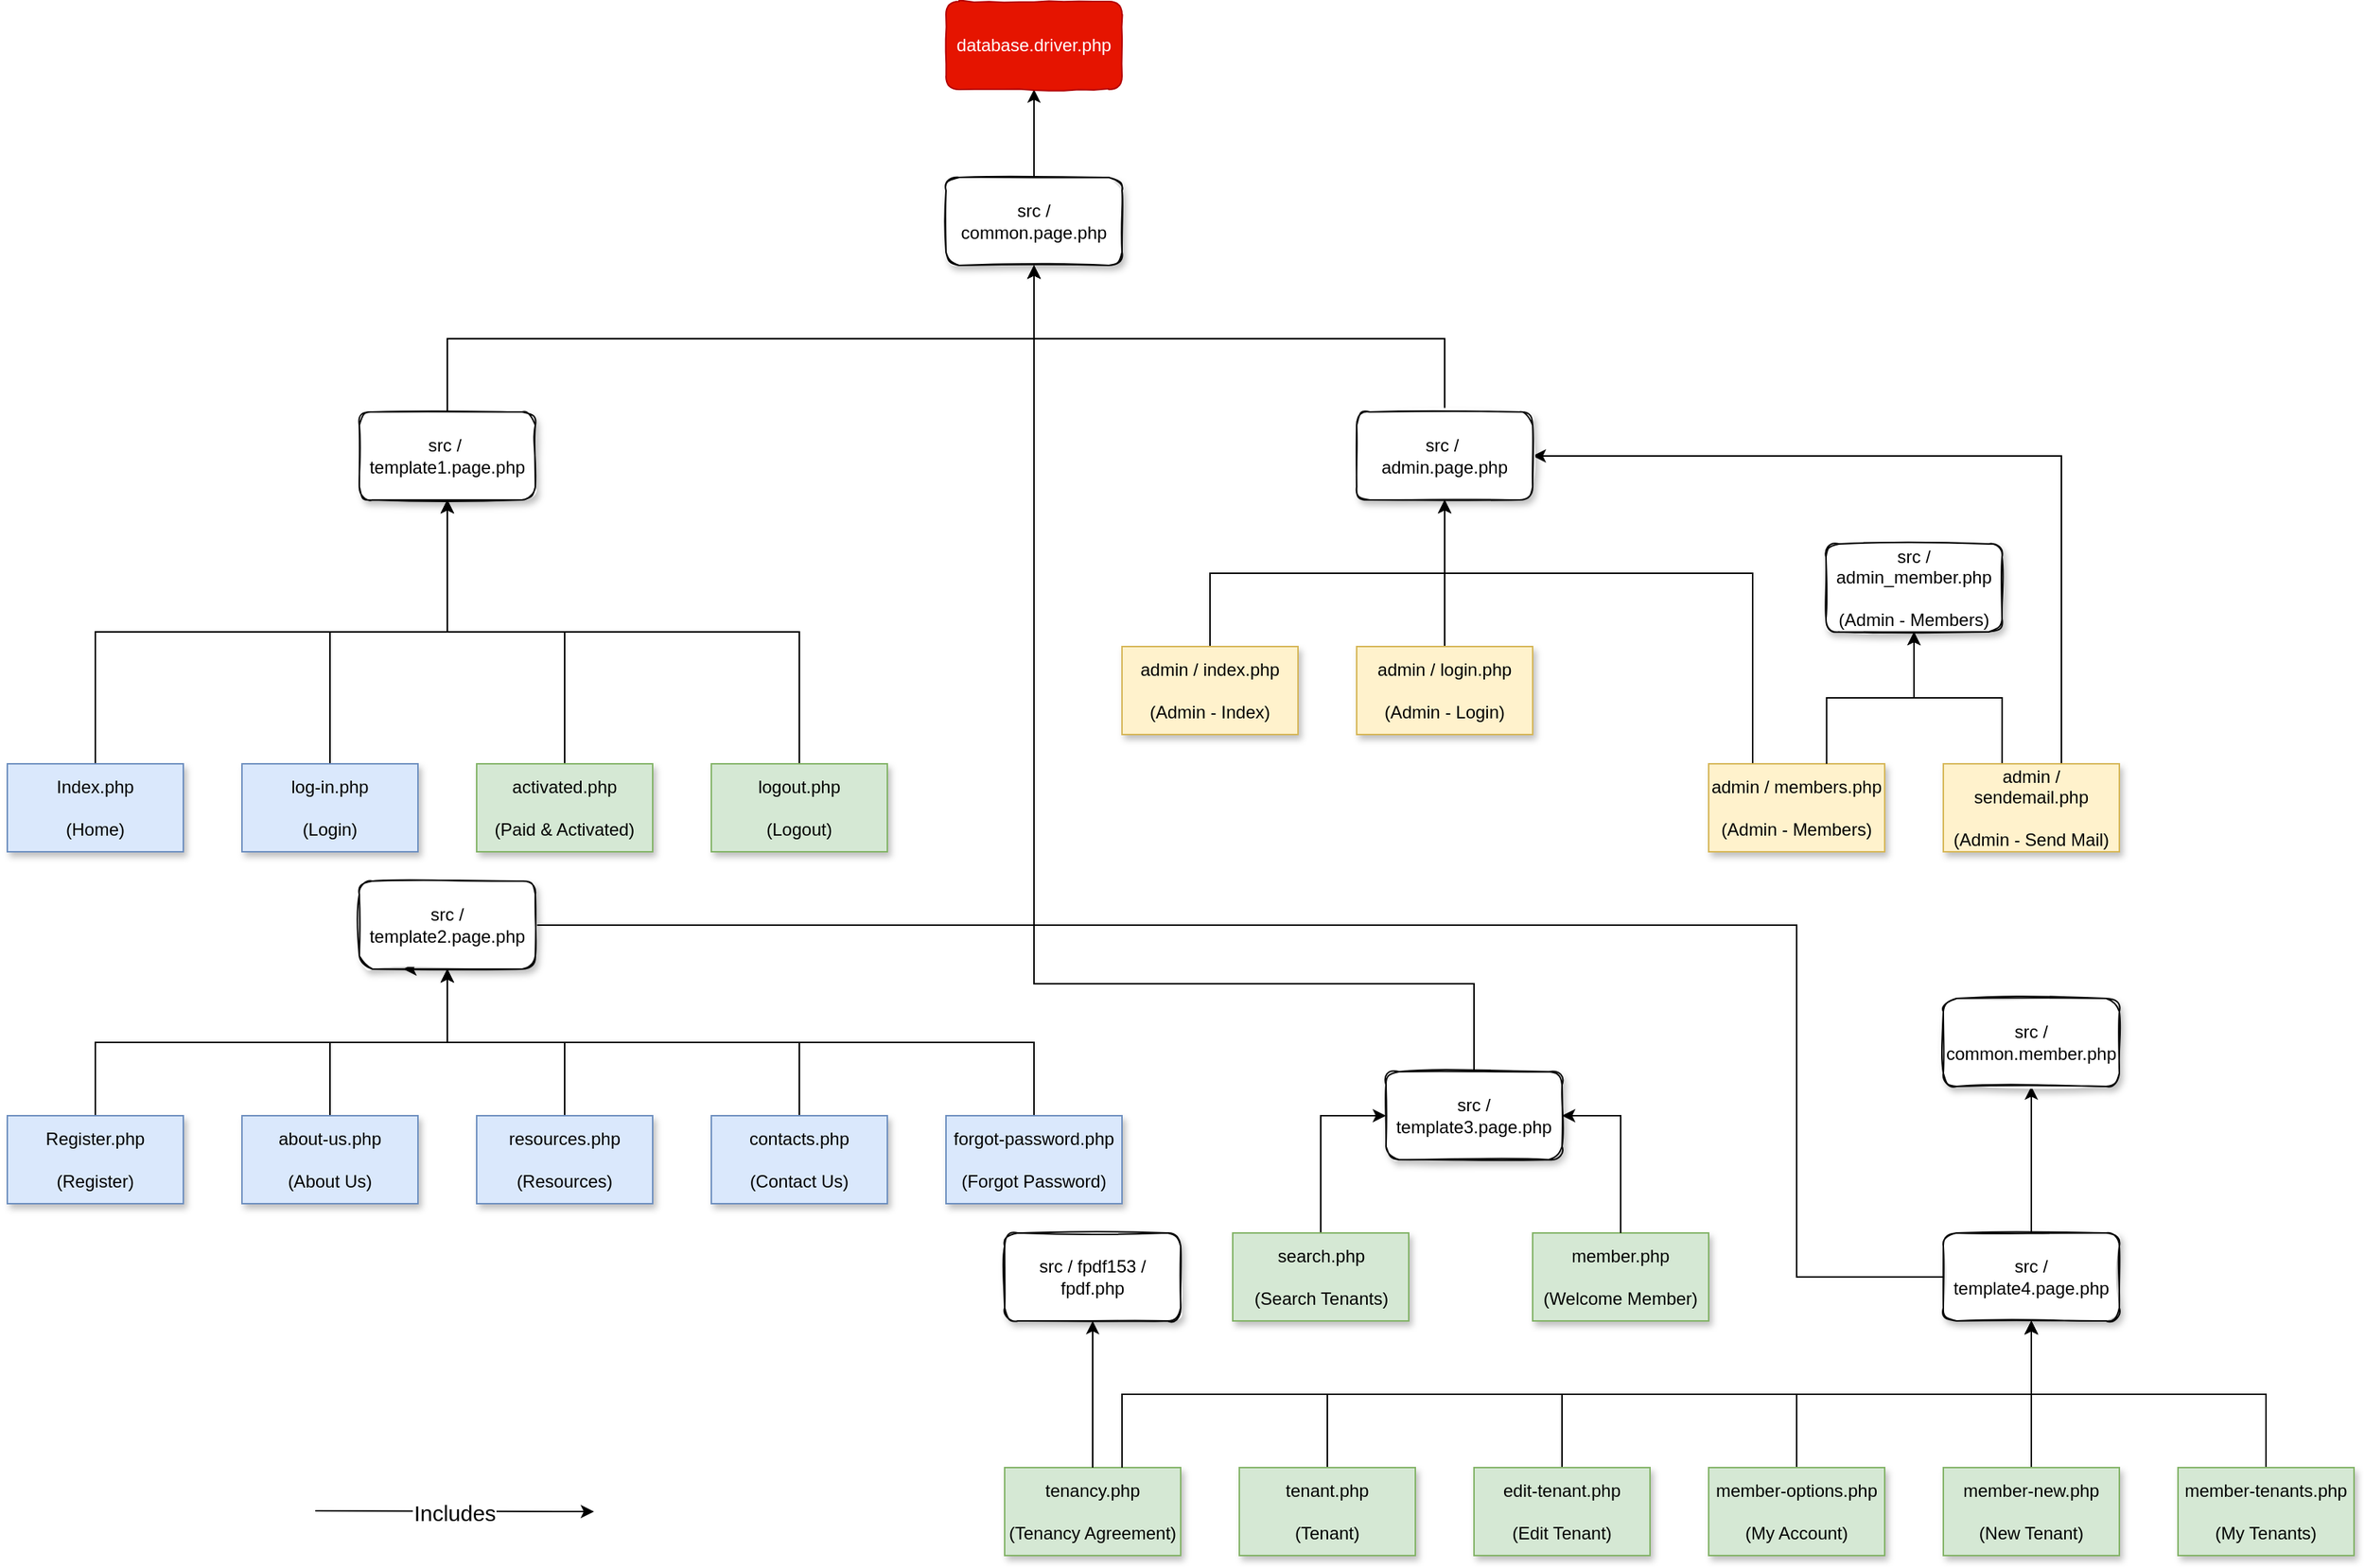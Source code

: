 <mxfile version="18.0.2" type="device"><diagram id="2c0d36ab-eaac-3732-788b-9136903baeff" name="Page-1"><mxGraphModel dx="2062" dy="1059" grid="1" gridSize="10" guides="1" tooltips="1" connect="1" arrows="1" fold="1" page="1" pageScale="1.5" pageWidth="1169" pageHeight="827" background="#ffffff" math="0" shadow="0"><root><mxCell id="0"/><mxCell id="1" parent="0"/><mxCell id="BB_GmPYcsmmehN2B-Y1e-27" style="edgeStyle=orthogonalEdgeStyle;rounded=0;orthogonalLoop=1;jettySize=auto;html=1;exitX=0.5;exitY=0;exitDx=0;exitDy=0;entryX=0.5;entryY=1;entryDx=0;entryDy=0;fontSize=15;fontColor=default;" edge="1" parent="1" source="kFKsrrNkvUvOqAxs5tOs-123" target="kFKsrrNkvUvOqAxs5tOs-124"><mxGeometry relative="1" as="geometry"/></mxCell><mxCell id="kFKsrrNkvUvOqAxs5tOs-123" value="Index.php&lt;br&gt;&lt;br&gt;(Home)&lt;br&gt;" style="rounded=0;whiteSpace=wrap;html=1;fillColor=#dae8fc;strokeColor=#6c8ebf;shadow=1;" parent="1" vertex="1"><mxGeometry x="80" y="610" width="120" height="60" as="geometry"/></mxCell><mxCell id="BB_GmPYcsmmehN2B-Y1e-29" style="edgeStyle=orthogonalEdgeStyle;rounded=0;orthogonalLoop=1;jettySize=auto;html=1;exitX=0.5;exitY=0;exitDx=0;exitDy=0;entryX=0.5;entryY=1;entryDx=0;entryDy=0;fontSize=15;fontColor=default;" edge="1" parent="1" source="kFKsrrNkvUvOqAxs5tOs-124" target="kFKsrrNkvUvOqAxs5tOs-127"><mxGeometry relative="1" as="geometry"/></mxCell><mxCell id="kFKsrrNkvUvOqAxs5tOs-124" value="src /&amp;nbsp;&lt;br&gt;template1.page.php" style="rounded=1;whiteSpace=wrap;html=1;glass=0;comic=1;shadow=1;sketch=1;" parent="1" vertex="1"><mxGeometry x="320" y="370" width="120" height="60" as="geometry"/></mxCell><mxCell id="kFKsrrNkvUvOqAxs5tOs-150" style="edgeStyle=orthogonalEdgeStyle;rounded=0;orthogonalLoop=1;jettySize=auto;html=1;entryX=0.5;entryY=1;entryDx=0;entryDy=0;" parent="1" source="kFKsrrNkvUvOqAxs5tOs-148" target="kFKsrrNkvUvOqAxs5tOs-127" edge="1"><mxGeometry relative="1" as="geometry"><Array as="points"><mxPoint x="1080" y="760"/><mxPoint x="780" y="760"/></Array></mxGeometry></mxCell><mxCell id="kFKsrrNkvUvOqAxs5tOs-187" style="edgeStyle=orthogonalEdgeStyle;rounded=0;orthogonalLoop=1;jettySize=auto;html=1;exitX=1;exitY=0.5;exitDx=0;exitDy=0;entryX=0.5;entryY=1;entryDx=0;entryDy=0;" parent="1" source="kFKsrrNkvUvOqAxs5tOs-134" target="kFKsrrNkvUvOqAxs5tOs-127" edge="1"><mxGeometry relative="1" as="geometry"/></mxCell><mxCell id="wt0-tdTWDJQxubww7TZ8-12" style="edgeStyle=orthogonalEdgeStyle;rounded=0;orthogonalLoop=1;jettySize=auto;html=1;exitX=0;exitY=0.5;exitDx=0;exitDy=0;entryX=0.5;entryY=1;entryDx=0;entryDy=0;" parent="1" source="kFKsrrNkvUvOqAxs5tOs-155" target="kFKsrrNkvUvOqAxs5tOs-127" edge="1"><mxGeometry relative="1" as="geometry"><Array as="points"><mxPoint x="1300" y="960"/><mxPoint x="1300" y="720"/><mxPoint x="780" y="720"/></Array><mxPoint x="1300" y="960" as="sourcePoint"/></mxGeometry></mxCell><mxCell id="kFKsrrNkvUvOqAxs5tOs-127" value="&lt;span&gt;src&lt;/span&gt;&lt;span&gt; / &lt;/span&gt;&lt;span&gt;common.page.php&lt;/span&gt;" style="rounded=1;whiteSpace=wrap;html=1;shadow=1;comic=1;glass=0;sketch=1;" parent="1" vertex="1"><mxGeometry x="720" y="210" width="120" height="60" as="geometry"/></mxCell><mxCell id="kFKsrrNkvUvOqAxs5tOs-130" style="edgeStyle=orthogonalEdgeStyle;rounded=0;orthogonalLoop=1;jettySize=auto;html=1;exitX=0.5;exitY=0;exitDx=0;exitDy=0;entryX=0.5;entryY=1;entryDx=0;entryDy=0;" parent="1" source="kFKsrrNkvUvOqAxs5tOs-127" target="kFKsrrNkvUvOqAxs5tOs-129" edge="1"><mxGeometry relative="1" as="geometry"/></mxCell><mxCell id="kFKsrrNkvUvOqAxs5tOs-129" value="database.driver.php" style="rounded=1;whiteSpace=wrap;html=1;glass=0;shadow=0;comic=1;fillColor=#e51400;fontColor=#ffffff;strokeColor=#B20000;sketch=0;" parent="1" vertex="1"><mxGeometry x="720" y="90" width="120" height="60" as="geometry"/></mxCell><mxCell id="BB_GmPYcsmmehN2B-Y1e-18" style="edgeStyle=orthogonalEdgeStyle;rounded=0;orthogonalLoop=1;jettySize=auto;html=1;exitX=0.5;exitY=0;exitDx=0;exitDy=0;entryX=0.25;entryY=1;entryDx=0;entryDy=0;fontSize=15;fontColor=default;" edge="1" parent="1" source="kFKsrrNkvUvOqAxs5tOs-131" target="kFKsrrNkvUvOqAxs5tOs-134"><mxGeometry relative="1" as="geometry"><Array as="points"><mxPoint x="300" y="800"/><mxPoint x="380" y="800"/><mxPoint x="380" y="750"/></Array></mxGeometry></mxCell><mxCell id="kFKsrrNkvUvOqAxs5tOs-131" value="&lt;span&gt;about-us.php&lt;br&gt;&lt;br&gt;(About Us)&lt;br&gt;&lt;/span&gt;" style="rounded=0;whiteSpace=wrap;html=1;fillColor=#dae8fc;strokeColor=#6c8ebf;shadow=1;" parent="1" vertex="1"><mxGeometry x="240" y="850" width="120" height="60" as="geometry"/></mxCell><mxCell id="BB_GmPYcsmmehN2B-Y1e-19" style="edgeStyle=orthogonalEdgeStyle;rounded=0;orthogonalLoop=1;jettySize=auto;html=1;exitX=0.5;exitY=0;exitDx=0;exitDy=0;entryX=0.5;entryY=1;entryDx=0;entryDy=0;fontSize=15;fontColor=default;" edge="1" parent="1" source="kFKsrrNkvUvOqAxs5tOs-132" target="kFKsrrNkvUvOqAxs5tOs-134"><mxGeometry relative="1" as="geometry"/></mxCell><mxCell id="kFKsrrNkvUvOqAxs5tOs-132" value="resources.php&lt;br&gt;&lt;br&gt;(Resources)&lt;br&gt;" style="rounded=0;whiteSpace=wrap;html=1;fillColor=#dae8fc;strokeColor=#6c8ebf;shadow=1;" parent="1" vertex="1"><mxGeometry x="400" y="850" width="120" height="60" as="geometry"/></mxCell><mxCell id="BB_GmPYcsmmehN2B-Y1e-20" style="edgeStyle=orthogonalEdgeStyle;rounded=0;orthogonalLoop=1;jettySize=auto;html=1;exitX=0.5;exitY=0;exitDx=0;exitDy=0;entryX=0.5;entryY=1;entryDx=0;entryDy=0;fontSize=15;fontColor=default;" edge="1" parent="1" source="kFKsrrNkvUvOqAxs5tOs-133" target="kFKsrrNkvUvOqAxs5tOs-134"><mxGeometry relative="1" as="geometry"/></mxCell><mxCell id="kFKsrrNkvUvOqAxs5tOs-133" value="contacts.php&lt;br&gt;&lt;br&gt;(Contact Us)&lt;br&gt;" style="rounded=0;whiteSpace=wrap;html=1;fillColor=#dae8fc;strokeColor=#6c8ebf;shadow=1;" parent="1" vertex="1"><mxGeometry x="560" y="850" width="120" height="60" as="geometry"/></mxCell><mxCell id="kFKsrrNkvUvOqAxs5tOs-134" value="&lt;span&gt;src / template2.page.php&lt;/span&gt;" style="rounded=1;whiteSpace=wrap;html=1;glass=0;comic=1;shadow=1;sketch=1;" parent="1" vertex="1"><mxGeometry x="320" y="690" width="120" height="60" as="geometry"/></mxCell><mxCell id="BB_GmPYcsmmehN2B-Y1e-26" style="edgeStyle=orthogonalEdgeStyle;rounded=0;orthogonalLoop=1;jettySize=auto;html=1;exitX=0.5;exitY=0;exitDx=0;exitDy=0;entryX=0.5;entryY=1;entryDx=0;entryDy=0;fontSize=15;fontColor=default;" edge="1" parent="1" source="kFKsrrNkvUvOqAxs5tOs-143" target="kFKsrrNkvUvOqAxs5tOs-124"><mxGeometry relative="1" as="geometry"/></mxCell><mxCell id="kFKsrrNkvUvOqAxs5tOs-143" value="&lt;span&gt;log-in.php&lt;br&gt;&lt;br&gt;(Login)&lt;br&gt;&lt;/span&gt;" style="rounded=0;whiteSpace=wrap;html=1;fillColor=#dae8fc;strokeColor=#6c8ebf;shadow=1;" parent="1" vertex="1"><mxGeometry x="240" y="610" width="120" height="60" as="geometry"/></mxCell><mxCell id="BB_GmPYcsmmehN2B-Y1e-21" style="edgeStyle=orthogonalEdgeStyle;rounded=0;orthogonalLoop=1;jettySize=auto;html=1;exitX=0.5;exitY=0;exitDx=0;exitDy=0;entryX=0.5;entryY=1;entryDx=0;entryDy=0;fontSize=15;fontColor=default;" edge="1" parent="1" source="kFKsrrNkvUvOqAxs5tOs-145" target="kFKsrrNkvUvOqAxs5tOs-134"><mxGeometry relative="1" as="geometry"/></mxCell><mxCell id="kFKsrrNkvUvOqAxs5tOs-145" value="Register.php&lt;br&gt;&lt;br&gt;(Register)" style="rounded=0;whiteSpace=wrap;html=1;fillColor=#dae8fc;strokeColor=#6c8ebf;shadow=1;" parent="1" vertex="1"><mxGeometry x="80" y="850" width="120" height="60" as="geometry"/></mxCell><mxCell id="kFKsrrNkvUvOqAxs5tOs-147" value="member.php&lt;br&gt;&lt;br&gt;(Welcome Member)&lt;br&gt;" style="rounded=0;whiteSpace=wrap;html=1;fillColor=#d5e8d4;strokeColor=#82b366;shadow=1;" parent="1" vertex="1"><mxGeometry x="1120" y="930" width="120" height="60" as="geometry"/></mxCell><mxCell id="wt0-tdTWDJQxubww7TZ8-2" style="edgeStyle=orthogonalEdgeStyle;rounded=0;orthogonalLoop=1;jettySize=auto;html=1;exitX=0.5;exitY=0;exitDx=0;exitDy=0;entryX=0;entryY=0.5;entryDx=0;entryDy=0;" parent="1" source="kFKsrrNkvUvOqAxs5tOs-177" target="kFKsrrNkvUvOqAxs5tOs-148" edge="1"><mxGeometry relative="1" as="geometry"/></mxCell><mxCell id="wt0-tdTWDJQxubww7TZ8-3" style="edgeStyle=orthogonalEdgeStyle;rounded=0;orthogonalLoop=1;jettySize=auto;html=1;exitX=0.5;exitY=0;exitDx=0;exitDy=0;entryX=1;entryY=0.5;entryDx=0;entryDy=0;" parent="1" source="kFKsrrNkvUvOqAxs5tOs-147" target="kFKsrrNkvUvOqAxs5tOs-148" edge="1"><mxGeometry relative="1" as="geometry"/></mxCell><mxCell id="kFKsrrNkvUvOqAxs5tOs-148" value="src / template3.page.php" style="rounded=1;whiteSpace=wrap;html=1;glass=0;comic=1;shadow=1;sketch=1;" parent="1" vertex="1"><mxGeometry x="1020" y="820" width="120" height="60" as="geometry"/></mxCell><mxCell id="kFKsrrNkvUvOqAxs5tOs-151" value="tenancy.php&lt;br&gt;&lt;br&gt;(Tenancy Agreement)" style="rounded=0;whiteSpace=wrap;html=1;fillColor=#d5e8d4;strokeColor=#82b366;shadow=1;glass=0;" parent="1" vertex="1"><mxGeometry x="760" y="1090" width="120" height="60" as="geometry"/></mxCell><mxCell id="wt0-tdTWDJQxubww7TZ8-8" style="edgeStyle=orthogonalEdgeStyle;rounded=0;orthogonalLoop=1;jettySize=auto;html=1;exitX=0.5;exitY=0;exitDx=0;exitDy=0;entryX=0.5;entryY=1;entryDx=0;entryDy=0;" parent="1" source="kFKsrrNkvUvOqAxs5tOs-151" target="kFKsrrNkvUvOqAxs5tOs-152" edge="1"><mxGeometry relative="1" as="geometry"/></mxCell><mxCell id="kFKsrrNkvUvOqAxs5tOs-152" value="src / fpdf153 /&lt;br&gt;fpdf.php" style="rounded=1;whiteSpace=wrap;html=1;glass=0;comic=1;shadow=1;sketch=1;" parent="1" vertex="1"><mxGeometry x="760" y="930" width="120" height="60" as="geometry"/></mxCell><mxCell id="kFKsrrNkvUvOqAxs5tOs-169" style="edgeStyle=orthogonalEdgeStyle;rounded=0;orthogonalLoop=1;jettySize=auto;html=1;exitX=0.667;exitY=0;exitDx=0;exitDy=0;entryX=0.5;entryY=1;entryDx=0;entryDy=0;exitPerimeter=0;" parent="1" source="kFKsrrNkvUvOqAxs5tOs-151" target="kFKsrrNkvUvOqAxs5tOs-155" edge="1"><mxGeometry relative="1" as="geometry"/></mxCell><mxCell id="kFKsrrNkvUvOqAxs5tOs-173" style="edgeStyle=orthogonalEdgeStyle;rounded=0;orthogonalLoop=1;jettySize=auto;html=1;entryX=0.5;entryY=1;entryDx=0;entryDy=0;" parent="1" source="kFKsrrNkvUvOqAxs5tOs-171" target="kFKsrrNkvUvOqAxs5tOs-155" edge="1"><mxGeometry relative="1" as="geometry"/></mxCell><mxCell id="kFKsrrNkvUvOqAxs5tOs-176" style="edgeStyle=orthogonalEdgeStyle;rounded=0;orthogonalLoop=1;jettySize=auto;html=1;exitX=0.5;exitY=0;exitDx=0;exitDy=0;entryX=0.5;entryY=1;entryDx=0;entryDy=0;" parent="1" source="kFKsrrNkvUvOqAxs5tOs-174" target="kFKsrrNkvUvOqAxs5tOs-155" edge="1"><mxGeometry relative="1" as="geometry"/></mxCell><mxCell id="kFKsrrNkvUvOqAxs5tOs-189" style="edgeStyle=orthogonalEdgeStyle;rounded=0;orthogonalLoop=1;jettySize=auto;html=1;exitX=0.5;exitY=0;exitDx=0;exitDy=0;entryX=0.5;entryY=1;entryDx=0;entryDy=0;" parent="1" source="kFKsrrNkvUvOqAxs5tOs-188" target="kFKsrrNkvUvOqAxs5tOs-155" edge="1"><mxGeometry relative="1" as="geometry"/></mxCell><mxCell id="wt0-tdTWDJQxubww7TZ8-10" style="edgeStyle=orthogonalEdgeStyle;rounded=0;orthogonalLoop=1;jettySize=auto;html=1;exitX=0.5;exitY=0;exitDx=0;exitDy=0;entryX=0.5;entryY=1;entryDx=0;entryDy=0;" parent="1" source="kFKsrrNkvUvOqAxs5tOs-161" target="kFKsrrNkvUvOqAxs5tOs-155" edge="1"><mxGeometry relative="1" as="geometry"/></mxCell><mxCell id="gAeGl_pH5xZcmibulDaH-1" style="edgeStyle=orthogonalEdgeStyle;rounded=0;orthogonalLoop=1;jettySize=auto;html=1;exitX=0.5;exitY=0;exitDx=0;exitDy=0;entryX=0.5;entryY=1;entryDx=0;entryDy=0;" parent="1" source="kFKsrrNkvUvOqAxs5tOs-193" target="kFKsrrNkvUvOqAxs5tOs-155" edge="1"><mxGeometry relative="1" as="geometry"/></mxCell><mxCell id="kFKsrrNkvUvOqAxs5tOs-155" value="src / template4.page.php" style="rounded=1;whiteSpace=wrap;html=1;glass=0;comic=1;shadow=1;sketch=1;" parent="1" vertex="1"><mxGeometry x="1400" y="930" width="120" height="60" as="geometry"/></mxCell><mxCell id="wt0-tdTWDJQxubww7TZ8-11" style="edgeStyle=orthogonalEdgeStyle;rounded=0;orthogonalLoop=1;jettySize=auto;html=1;exitX=0.5;exitY=0;exitDx=0;exitDy=0;entryX=0.5;entryY=1;entryDx=0;entryDy=0;" parent="1" source="kFKsrrNkvUvOqAxs5tOs-155" target="kFKsrrNkvUvOqAxs5tOs-157" edge="1"><mxGeometry relative="1" as="geometry"/></mxCell><mxCell id="kFKsrrNkvUvOqAxs5tOs-157" value="src / common.member.php" style="rounded=1;whiteSpace=wrap;html=1;glass=0;comic=1;shadow=1;sketch=1;" parent="1" vertex="1"><mxGeometry x="1400" y="770" width="120" height="60" as="geometry"/></mxCell><mxCell id="kFKsrrNkvUvOqAxs5tOs-161" value="member-options.php&lt;br&gt;&lt;br&gt;(My Account)&lt;br&gt;" style="rounded=0;whiteSpace=wrap;html=1;fillColor=#d5e8d4;strokeColor=#82b366;shadow=1;glass=0;" parent="1" vertex="1"><mxGeometry x="1240" y="1090" width="120" height="60" as="geometry"/></mxCell><mxCell id="kFKsrrNkvUvOqAxs5tOs-171" value="&lt;span&gt;member-new.php&lt;br&gt;&lt;br&gt;(New Tenant)&lt;br&gt;&lt;/span&gt;" style="rounded=0;whiteSpace=wrap;html=1;fillColor=#d5e8d4;strokeColor=#82b366;shadow=1;glass=0;" parent="1" vertex="1"><mxGeometry x="1400" y="1090" width="120" height="60" as="geometry"/></mxCell><mxCell id="kFKsrrNkvUvOqAxs5tOs-174" value="member-tenants.php&lt;br&gt;&lt;br&gt;(My Tenants)&lt;br&gt;" style="rounded=0;whiteSpace=wrap;html=1;fillColor=#d5e8d4;strokeColor=#82b366;shadow=1;glass=0;" parent="1" vertex="1"><mxGeometry x="1560" y="1090" width="120" height="60" as="geometry"/></mxCell><mxCell id="kFKsrrNkvUvOqAxs5tOs-177" value="search.php&lt;br&gt;&lt;br&gt;(Search Tenants)&lt;br&gt;" style="rounded=0;whiteSpace=wrap;html=1;fillColor=#d5e8d4;strokeColor=#82b366;shadow=1;" parent="1" vertex="1"><mxGeometry x="915.5" y="930" width="120" height="60" as="geometry"/></mxCell><mxCell id="BB_GmPYcsmmehN2B-Y1e-25" style="edgeStyle=orthogonalEdgeStyle;rounded=0;orthogonalLoop=1;jettySize=auto;html=1;exitX=0.5;exitY=0;exitDx=0;exitDy=0;entryX=0.5;entryY=1;entryDx=0;entryDy=0;fontSize=15;fontColor=default;" edge="1" parent="1" source="kFKsrrNkvUvOqAxs5tOs-182" target="kFKsrrNkvUvOqAxs5tOs-124"><mxGeometry relative="1" as="geometry"/></mxCell><mxCell id="kFKsrrNkvUvOqAxs5tOs-182" value="activated.php&lt;br&gt;&lt;br&gt;(Paid &amp;amp; Activated)&lt;br&gt;" style="rounded=0;whiteSpace=wrap;html=1;fillColor=#d5e8d4;strokeColor=#82b366;shadow=1;" parent="1" vertex="1"><mxGeometry x="400" y="610" width="120" height="60" as="geometry"/></mxCell><mxCell id="BB_GmPYcsmmehN2B-Y1e-24" style="edgeStyle=orthogonalEdgeStyle;rounded=0;orthogonalLoop=1;jettySize=auto;html=1;exitX=0.5;exitY=0;exitDx=0;exitDy=0;entryX=0.5;entryY=1;entryDx=0;entryDy=0;fontSize=15;fontColor=default;" edge="1" parent="1" source="kFKsrrNkvUvOqAxs5tOs-185" target="kFKsrrNkvUvOqAxs5tOs-124"><mxGeometry relative="1" as="geometry"/></mxCell><mxCell id="kFKsrrNkvUvOqAxs5tOs-185" value="logout.php&lt;br&gt;&lt;br&gt;(Logout)" style="rounded=0;whiteSpace=wrap;html=1;fillColor=#d5e8d4;strokeColor=#82b366;shadow=1;" parent="1" vertex="1"><mxGeometry x="560" y="610" width="120" height="60" as="geometry"/></mxCell><mxCell id="kFKsrrNkvUvOqAxs5tOs-188" value="edit-tenant.php&lt;br&gt;&lt;br&gt;(Edit Tenant)&lt;br&gt;" style="rounded=0;whiteSpace=wrap;html=1;fillColor=#d5e8d4;strokeColor=#82b366;shadow=1;glass=0;" parent="1" vertex="1"><mxGeometry x="1080" y="1090" width="120" height="60" as="geometry"/></mxCell><mxCell id="BB_GmPYcsmmehN2B-Y1e-22" style="edgeStyle=orthogonalEdgeStyle;rounded=0;orthogonalLoop=1;jettySize=auto;html=1;exitX=0.5;exitY=0;exitDx=0;exitDy=0;entryX=0.5;entryY=1;entryDx=0;entryDy=0;fontSize=15;fontColor=default;" edge="1" parent="1" source="kFKsrrNkvUvOqAxs5tOs-191" target="kFKsrrNkvUvOqAxs5tOs-134"><mxGeometry relative="1" as="geometry"/></mxCell><mxCell id="kFKsrrNkvUvOqAxs5tOs-191" value="forgot-password.php&lt;br&gt;&lt;br&gt;(Forgot Password)&lt;br&gt;" style="rounded=0;whiteSpace=wrap;html=1;fillColor=#dae8fc;strokeColor=#6c8ebf;shadow=1;" parent="1" vertex="1"><mxGeometry x="720" y="850" width="120" height="60" as="geometry"/></mxCell><mxCell id="kFKsrrNkvUvOqAxs5tOs-193" value="tenant.php&lt;br&gt;&lt;br&gt;(Tenant)" style="rounded=0;whiteSpace=wrap;html=1;fillColor=#d5e8d4;strokeColor=#82b366;shadow=1;glass=0;" parent="1" vertex="1"><mxGeometry x="920" y="1090" width="120" height="60" as="geometry"/></mxCell><mxCell id="BB_GmPYcsmmehN2B-Y1e-31" style="edgeStyle=orthogonalEdgeStyle;rounded=0;orthogonalLoop=1;jettySize=auto;html=1;exitX=0.5;exitY=0;exitDx=0;exitDy=0;entryX=0.5;entryY=1;entryDx=0;entryDy=0;fontSize=15;fontColor=default;" edge="1" parent="1" source="kFKsrrNkvUvOqAxs5tOs-195" target="kFKsrrNkvUvOqAxs5tOs-196"><mxGeometry relative="1" as="geometry"/></mxCell><mxCell id="kFKsrrNkvUvOqAxs5tOs-195" value="&lt;span&gt;admin&lt;/span&gt;&lt;span&gt; / &lt;/span&gt;&lt;span&gt;index.php&lt;br&gt;&lt;br&gt;(Admin - Index)&lt;br&gt;&lt;/span&gt;" style="rounded=0;whiteSpace=wrap;html=1;fillColor=#fff2cc;strokeColor=#d6b656;shadow=1;" parent="1" vertex="1"><mxGeometry x="840" y="530" width="120" height="60" as="geometry"/></mxCell><mxCell id="kFKsrrNkvUvOqAxs5tOs-201" style="edgeStyle=orthogonalEdgeStyle;rounded=0;orthogonalLoop=1;jettySize=auto;html=1;exitX=0.5;exitY=0;exitDx=0;exitDy=0;entryX=0.5;entryY=1;entryDx=0;entryDy=0;" parent="1" source="kFKsrrNkvUvOqAxs5tOs-200" target="kFKsrrNkvUvOqAxs5tOs-196" edge="1"><mxGeometry relative="1" as="geometry"/></mxCell><mxCell id="wt0-tdTWDJQxubww7TZ8-17" style="edgeStyle=orthogonalEdgeStyle;rounded=0;orthogonalLoop=1;jettySize=auto;html=1;exitX=0.671;exitY=-0.007;exitDx=0;exitDy=0;entryX=1;entryY=0.5;entryDx=0;entryDy=0;exitPerimeter=0;" parent="1" source="kFKsrrNkvUvOqAxs5tOs-208" target="kFKsrrNkvUvOqAxs5tOs-196" edge="1"><mxGeometry relative="1" as="geometry"/></mxCell><mxCell id="BB_GmPYcsmmehN2B-Y1e-28" style="edgeStyle=orthogonalEdgeStyle;rounded=0;orthogonalLoop=1;jettySize=auto;html=1;exitX=0.5;exitY=0;exitDx=0;exitDy=0;entryX=0.5;entryY=1;entryDx=0;entryDy=0;fontSize=15;fontColor=default;" edge="1" parent="1" source="kFKsrrNkvUvOqAxs5tOs-196" target="kFKsrrNkvUvOqAxs5tOs-127"><mxGeometry relative="1" as="geometry"/></mxCell><mxCell id="kFKsrrNkvUvOqAxs5tOs-196" value="src /&amp;nbsp;&lt;br&gt;admin.page.php" style="rounded=1;whiteSpace=wrap;html=1;glass=0;comic=1;shadow=1;sketch=1;" parent="1" vertex="1"><mxGeometry x="1000" y="370" width="120" height="60" as="geometry"/></mxCell><mxCell id="kFKsrrNkvUvOqAxs5tOs-200" value="&lt;span&gt;admin&lt;/span&gt;&lt;span&gt; / &lt;/span&gt;&lt;span&gt;login.php&lt;br&gt;&lt;br&gt;(Admin - Login)&lt;br&gt;&lt;/span&gt;" style="rounded=0;whiteSpace=wrap;html=1;fillColor=#fff2cc;strokeColor=#d6b656;shadow=1;" parent="1" vertex="1"><mxGeometry x="1000" y="530" width="120" height="60" as="geometry"/></mxCell><mxCell id="BB_GmPYcsmmehN2B-Y1e-30" style="edgeStyle=orthogonalEdgeStyle;rounded=0;orthogonalLoop=1;jettySize=auto;html=1;exitX=0.25;exitY=0;exitDx=0;exitDy=0;entryX=0.5;entryY=1;entryDx=0;entryDy=0;fontSize=15;fontColor=default;" edge="1" parent="1" source="kFKsrrNkvUvOqAxs5tOs-202" target="kFKsrrNkvUvOqAxs5tOs-196"><mxGeometry relative="1" as="geometry"><Array as="points"><mxPoint x="1270" y="480"/><mxPoint x="1060" y="480"/></Array></mxGeometry></mxCell><mxCell id="kFKsrrNkvUvOqAxs5tOs-202" value="&lt;span&gt;admin&lt;/span&gt;&lt;span&gt; / &lt;/span&gt;&lt;span&gt;members.php&lt;br&gt;&lt;br&gt;(Admin - Members)&lt;br&gt;&lt;/span&gt;" style="rounded=0;whiteSpace=wrap;html=1;fillColor=#fff2cc;strokeColor=#d6b656;shadow=1;sketch=0;" parent="1" vertex="1"><mxGeometry x="1240" y="610" width="120" height="60" as="geometry"/></mxCell><mxCell id="wt0-tdTWDJQxubww7TZ8-15" style="edgeStyle=orthogonalEdgeStyle;rounded=0;orthogonalLoop=1;jettySize=auto;html=1;exitX=0.67;exitY=0.001;exitDx=0;exitDy=0;entryX=0.5;entryY=1;entryDx=0;entryDy=0;exitPerimeter=0;" parent="1" source="kFKsrrNkvUvOqAxs5tOs-202" target="kFKsrrNkvUvOqAxs5tOs-204" edge="1"><mxGeometry relative="1" as="geometry"/></mxCell><mxCell id="wt0-tdTWDJQxubww7TZ8-16" style="edgeStyle=orthogonalEdgeStyle;rounded=0;orthogonalLoop=1;jettySize=auto;html=1;exitX=0.334;exitY=0.012;exitDx=0;exitDy=0;entryX=0.5;entryY=1;entryDx=0;entryDy=0;exitPerimeter=0;" parent="1" source="kFKsrrNkvUvOqAxs5tOs-208" target="kFKsrrNkvUvOqAxs5tOs-204" edge="1"><mxGeometry relative="1" as="geometry"/></mxCell><mxCell id="kFKsrrNkvUvOqAxs5tOs-204" value="&lt;span&gt;src&lt;/span&gt;&lt;span&gt; / &lt;/span&gt;&lt;span&gt;admin_member.php&lt;br&gt;&lt;br&gt;(Admin - Members)&lt;/span&gt;" style="rounded=1;whiteSpace=wrap;html=1;glass=0;comic=1;shadow=1;sketch=1;" parent="1" vertex="1"><mxGeometry x="1320" y="460" width="120" height="60" as="geometry"/></mxCell><mxCell id="kFKsrrNkvUvOqAxs5tOs-208" value="&lt;span&gt;admin&lt;/span&gt;&lt;span&gt; / &lt;/span&gt;&lt;span&gt;sendemail.php&lt;br&gt;&lt;br&gt;(Admin - Send Mail)&lt;br&gt;&lt;/span&gt;" style="rounded=0;whiteSpace=wrap;html=1;shadow=1;glass=0;comic=0;fillColor=#fff2cc;strokeColor=#D6B656;gradientColor=none;sketch=0;" parent="1" vertex="1"><mxGeometry x="1400" y="610" width="120" height="60" as="geometry"/></mxCell><mxCell id="BB_GmPYcsmmehN2B-Y1e-33" value="" style="endArrow=classic;html=1;rounded=0;fontSize=15;fontColor=default;" edge="1" parent="1"><mxGeometry relative="1" as="geometry"><mxPoint x="290" y="1119.5" as="sourcePoint"/><mxPoint x="480" y="1120" as="targetPoint"/></mxGeometry></mxCell><mxCell id="BB_GmPYcsmmehN2B-Y1e-34" value="Includes" style="edgeLabel;resizable=0;align=center;verticalAlign=middle;rounded=0;shadow=0;glass=0;labelBackgroundColor=default;sketch=0;fontSize=15;fontColor=default;strokeColor=default;fillColor=default;gradientColor=none;" connectable="0" vertex="1" parent="BB_GmPYcsmmehN2B-Y1e-33"><mxGeometry relative="1" as="geometry"/></mxCell></root></mxGraphModel></diagram></mxfile>